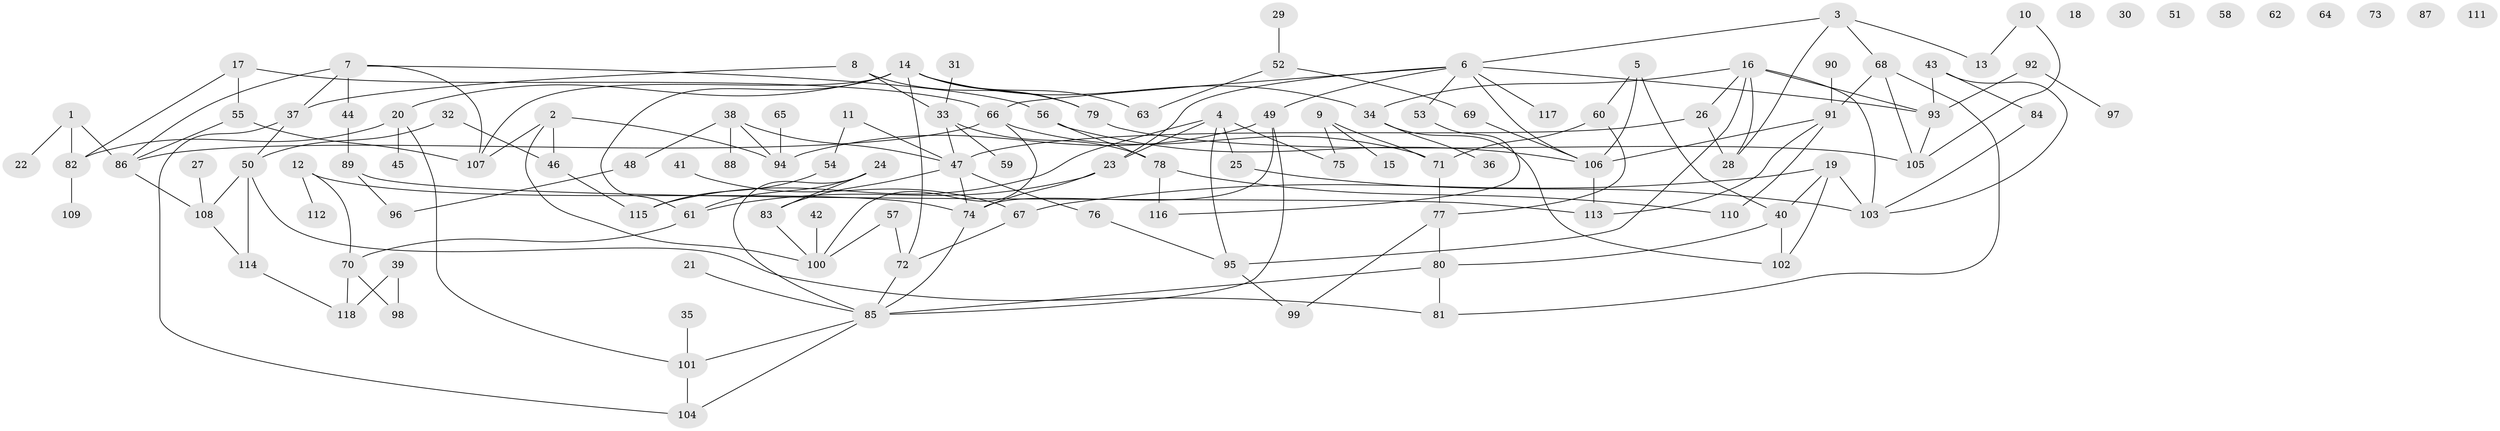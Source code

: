 // coarse degree distribution, {3: 0.1375, 4: 0.1375, 6: 0.05, 5: 0.125, 12: 0.0125, 7: 0.0125, 2: 0.1625, 9: 0.025, 1: 0.2, 8: 0.0125, 0: 0.1125, 10: 0.0125}
// Generated by graph-tools (version 1.1) at 2025/41/03/06/25 10:41:23]
// undirected, 118 vertices, 169 edges
graph export_dot {
graph [start="1"]
  node [color=gray90,style=filled];
  1;
  2;
  3;
  4;
  5;
  6;
  7;
  8;
  9;
  10;
  11;
  12;
  13;
  14;
  15;
  16;
  17;
  18;
  19;
  20;
  21;
  22;
  23;
  24;
  25;
  26;
  27;
  28;
  29;
  30;
  31;
  32;
  33;
  34;
  35;
  36;
  37;
  38;
  39;
  40;
  41;
  42;
  43;
  44;
  45;
  46;
  47;
  48;
  49;
  50;
  51;
  52;
  53;
  54;
  55;
  56;
  57;
  58;
  59;
  60;
  61;
  62;
  63;
  64;
  65;
  66;
  67;
  68;
  69;
  70;
  71;
  72;
  73;
  74;
  75;
  76;
  77;
  78;
  79;
  80;
  81;
  82;
  83;
  84;
  85;
  86;
  87;
  88;
  89;
  90;
  91;
  92;
  93;
  94;
  95;
  96;
  97;
  98;
  99;
  100;
  101;
  102;
  103;
  104;
  105;
  106;
  107;
  108;
  109;
  110;
  111;
  112;
  113;
  114;
  115;
  116;
  117;
  118;
  1 -- 22;
  1 -- 82;
  1 -- 86;
  2 -- 46;
  2 -- 94;
  2 -- 100;
  2 -- 107;
  3 -- 6;
  3 -- 13;
  3 -- 28;
  3 -- 68;
  4 -- 23;
  4 -- 25;
  4 -- 75;
  4 -- 95;
  4 -- 115;
  5 -- 40;
  5 -- 60;
  5 -- 106;
  6 -- 23;
  6 -- 49;
  6 -- 53;
  6 -- 66;
  6 -- 93;
  6 -- 106;
  6 -- 117;
  7 -- 37;
  7 -- 44;
  7 -- 56;
  7 -- 86;
  7 -- 107;
  8 -- 33;
  8 -- 37;
  8 -- 79;
  9 -- 15;
  9 -- 71;
  9 -- 75;
  10 -- 13;
  10 -- 105;
  11 -- 47;
  11 -- 54;
  12 -- 70;
  12 -- 74;
  12 -- 112;
  14 -- 20;
  14 -- 34;
  14 -- 61;
  14 -- 63;
  14 -- 72;
  14 -- 79;
  14 -- 107;
  16 -- 26;
  16 -- 28;
  16 -- 34;
  16 -- 93;
  16 -- 95;
  16 -- 103;
  17 -- 55;
  17 -- 66;
  17 -- 82;
  19 -- 40;
  19 -- 67;
  19 -- 102;
  19 -- 103;
  20 -- 45;
  20 -- 82;
  20 -- 101;
  21 -- 85;
  23 -- 61;
  23 -- 74;
  24 -- 61;
  24 -- 83;
  24 -- 85;
  25 -- 103;
  26 -- 28;
  26 -- 47;
  27 -- 108;
  29 -- 52;
  31 -- 33;
  32 -- 46;
  32 -- 50;
  33 -- 47;
  33 -- 59;
  33 -- 78;
  34 -- 36;
  34 -- 102;
  35 -- 101;
  37 -- 50;
  37 -- 104;
  38 -- 47;
  38 -- 48;
  38 -- 88;
  38 -- 94;
  39 -- 98;
  39 -- 118;
  40 -- 80;
  40 -- 102;
  41 -- 67;
  42 -- 100;
  43 -- 84;
  43 -- 93;
  43 -- 103;
  44 -- 89;
  46 -- 115;
  47 -- 74;
  47 -- 76;
  47 -- 83;
  48 -- 96;
  49 -- 74;
  49 -- 85;
  49 -- 94;
  50 -- 81;
  50 -- 108;
  50 -- 114;
  52 -- 63;
  52 -- 69;
  53 -- 116;
  54 -- 115;
  55 -- 86;
  55 -- 107;
  56 -- 78;
  56 -- 106;
  57 -- 72;
  57 -- 100;
  60 -- 71;
  60 -- 77;
  61 -- 70;
  65 -- 94;
  66 -- 71;
  66 -- 86;
  66 -- 100;
  67 -- 72;
  68 -- 81;
  68 -- 91;
  68 -- 105;
  69 -- 106;
  70 -- 98;
  70 -- 118;
  71 -- 77;
  72 -- 85;
  74 -- 85;
  76 -- 95;
  77 -- 80;
  77 -- 99;
  78 -- 110;
  78 -- 116;
  79 -- 105;
  80 -- 81;
  80 -- 85;
  82 -- 109;
  83 -- 100;
  84 -- 103;
  85 -- 101;
  85 -- 104;
  86 -- 108;
  89 -- 96;
  89 -- 113;
  90 -- 91;
  91 -- 106;
  91 -- 110;
  91 -- 113;
  92 -- 93;
  92 -- 97;
  93 -- 105;
  95 -- 99;
  101 -- 104;
  106 -- 113;
  108 -- 114;
  114 -- 118;
}
